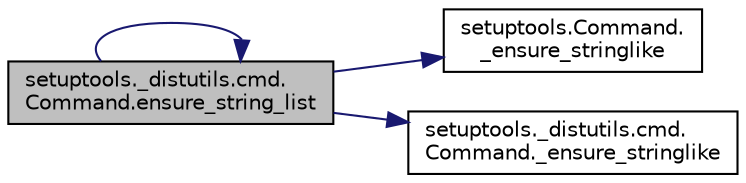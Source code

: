 digraph "setuptools._distutils.cmd.Command.ensure_string_list"
{
 // LATEX_PDF_SIZE
  edge [fontname="Helvetica",fontsize="10",labelfontname="Helvetica",labelfontsize="10"];
  node [fontname="Helvetica",fontsize="10",shape=record];
  rankdir="LR";
  Node1 [label="setuptools._distutils.cmd.\lCommand.ensure_string_list",height=0.2,width=0.4,color="black", fillcolor="grey75", style="filled", fontcolor="black",tooltip=" "];
  Node1 -> Node2 [color="midnightblue",fontsize="10",style="solid",fontname="Helvetica"];
  Node2 [label="setuptools.Command.\l_ensure_stringlike",height=0.2,width=0.4,color="black", fillcolor="white", style="filled",URL="$d1/d70/classsetuptools_1_1_command.html#a7ebdcef0a998ad21f77e03a293479f8a",tooltip=" "];
  Node1 -> Node3 [color="midnightblue",fontsize="10",style="solid",fontname="Helvetica"];
  Node3 [label="setuptools._distutils.cmd.\lCommand._ensure_stringlike",height=0.2,width=0.4,color="black", fillcolor="white", style="filled",URL="$dd/df5/classsetuptools_1_1__distutils_1_1cmd_1_1_command.html#a635e6e58a2d45a3c3bdf94e36e7fee12",tooltip=" "];
  Node1 -> Node1 [color="midnightblue",fontsize="10",style="solid",fontname="Helvetica"];
}

